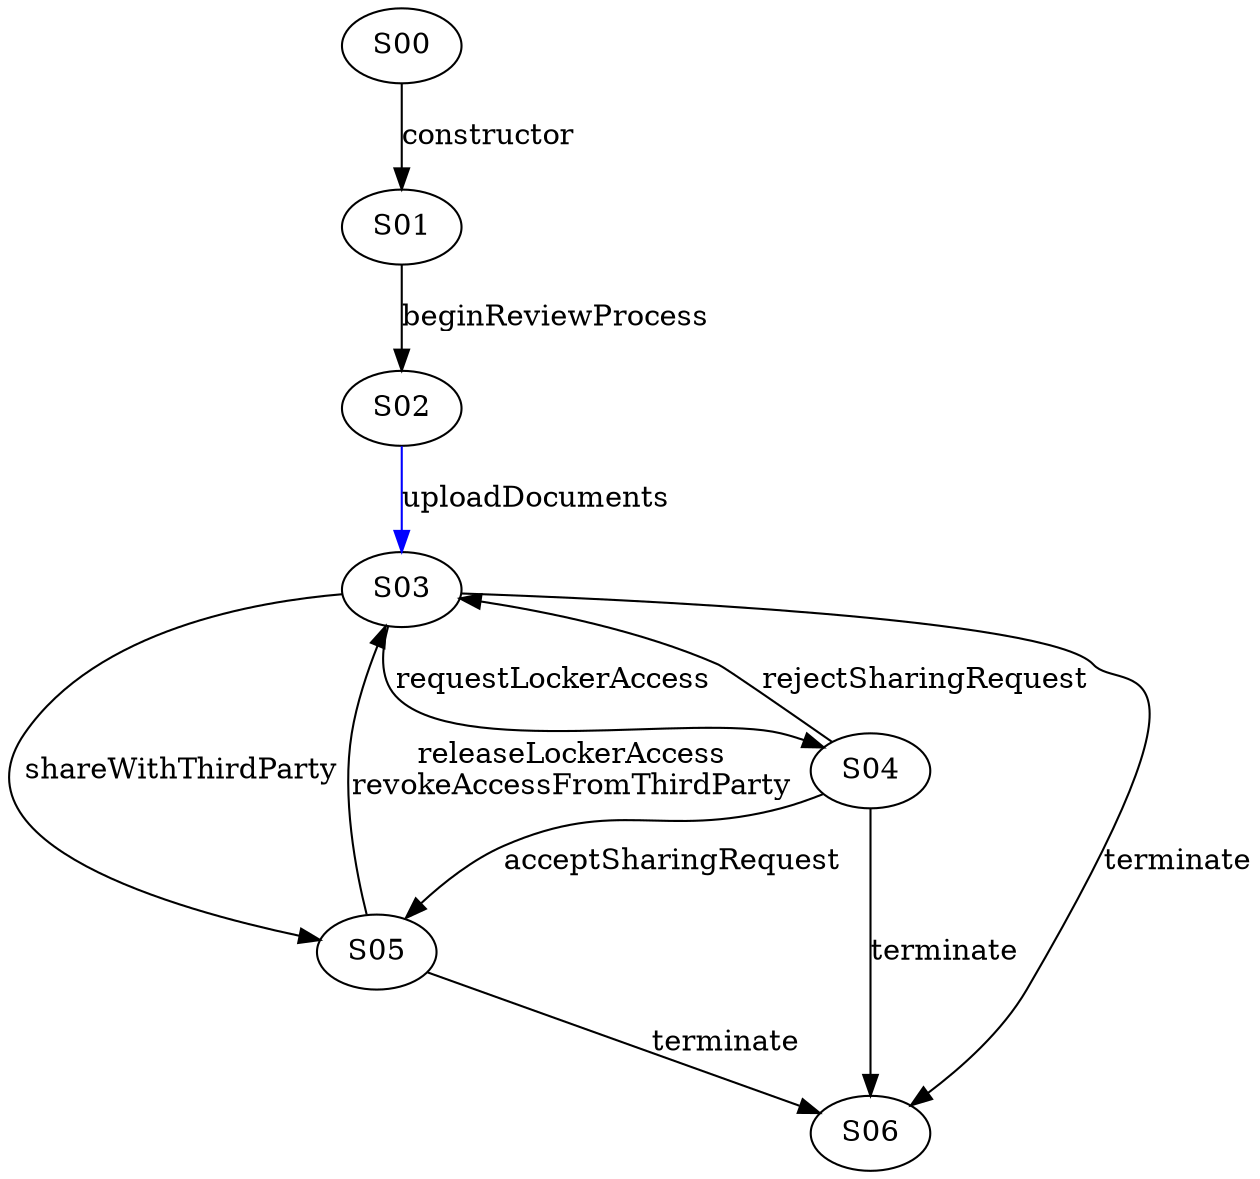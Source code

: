 digraph {

S00->S01 [label="constructor", style="", color="black"]
S05->S03 [label="releaseLockerAccess\nrevokeAccessFromThirdParty", style="", color="black"]
S04->S05 [label="acceptSharingRequest", style="", color="black"]
S03->S06 [label="terminate", style="", color="black"]
S04->S03 [label="rejectSharingRequest", style="", color="black"]
S03->S04 [label="requestLockerAccess", style="", color="black"]
S01->S02 [label="beginReviewProcess", style="", color="black"]
S02->S03 [label="uploadDocuments", style="", color="blue"]
S04->S06 [label="terminate", style="", color="black"]
S05->S06 [label="terminate", style="", color="black"]
S03->S05 [label="shareWithThirdParty", style="", color="black"]
}